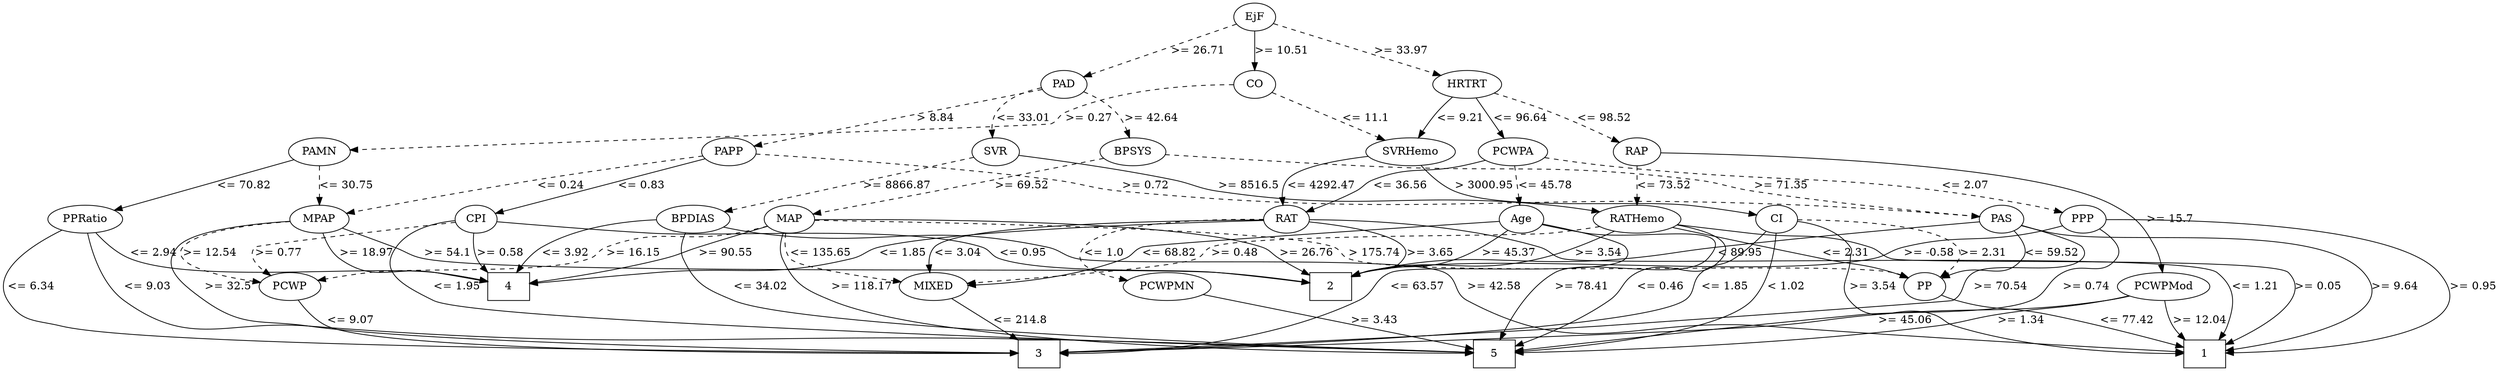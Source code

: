 strict digraph G {
	graph [bb="0,0,2403.9,471"];
	node [label="\N"];
	1	[height=0.5,
		pos="1141.9,18",
		shape=box,
		width=0.75];
	2	[height=0.5,
		pos="1533.9,105",
		shape=box,
		width=0.75];
	3	[height=0.5,
		pos="591.87,18",
		shape=box,
		width=0.75];
	4	[height=0.5,
		pos="396.87,105",
		shape=box,
		width=0.75];
	5	[height=0.5,
		pos="2085.9,18",
		shape=box,
		width=0.75];
	RAP	[height=0.5,
		pos="1847.9,279",
		width=0.77778];
	PCWPMod	[height=0.5,
		pos="2148.9,105",
		width=1.4444];
	RAP -> PCWPMod	[label=">= 15.7",
		lp="2317.4,192",
		op=">=",
		param=15.7,
		pos="e,2185.8,117.68 1876.1,278.71 1942.8,279.22 2113.9,273.72 2236.9,210 2271.8,191.92 2289.5,191.26 2306.9,156 2309.8,150.02 2311.2,\
146.11 2306.9,141 2292.2,123.52 2228.1,128.27 2205.9,123 2202.5,122.2 2199,121.32 2195.6,120.39",
		style=solid];
	RATHemo	[height=0.5,
		pos="1847.9,192",
		width=1.375];
	RAP -> RATHemo	[label="<= 73.52",
		lp="1873.9,235.5",
		op="<=",
		param=73.52,
		pos="e,1847.9,210.18 1847.9,260.8 1847.9,249.16 1847.9,233.55 1847.9,220.24",
		style=dashed];
	PCWPMod -> 1	[label=">= 12.04",
		lp="2003.9,61.5",
		op=">=",
		param=12.04,
		pos="e,1168.9,19.172 2109.2,93.22 2100.6,91.027 2091.4,88.833 2082.9,87 2036.6,77.087 2021.1,88.265 1977.9,69 1968,64.622 1969,57.745 \
1958.9,54 1885.3,26.671 1328.9,20.439 1179,19.25",
		style=solid];
	PCWPMod -> 3	[label=">= 45.06",
		lp="1928.9,61.5",
		op=">=",
		param=45.06,
		pos="e,618.9,19.982 2110,92.939 2101.1,90.711 2091.7,88.573 2082.9,87 2003.7,72.932 1981.2,86.953 1902.9,69 1884,64.667 1880.9,57.612 \
1861.9,54 1779.3,38.357 1189.9,38.389 1105.9,36 927.2,30.919 713.66,23.389 629.03,20.347",
		style=solid];
	PCWPMod -> 5	[label=">= 1.34",
		lp="2157.4,61.5",
		op=">=",
		param=1.34,
		pos="e,2109.7,36.259 2143.5,86.776 2139.8,76.633 2134.2,63.894 2126.9,54 2124,50.165 2120.7,46.467 2117.1,43.005",
		style=solid];
	RATHemo -> 1	[label=">= 0.05",
		lp="1901.4,105",
		op=">=",
		param=0.05,
		pos="e,1168.9,19.444 1897.2,189.59 1951.1,186.89 2032.5,179.01 2051.9,156 2056.2,150.9 2056.3,145.95 2051.9,141 2026,112.29 1914.3,138.48 \
1878.9,123 1856.7,113.29 1860.1,96.643 1837.9,87 1717.7,34.927 1305.9,22.329 1179.2,19.653",
		style=solid];
	RATHemo -> 2	[label=">= 3.54",
		lp="1800.4,148.5",
		op=">=",
		param=3.54,
		pos="e,1560.9,110.1 1822.4,176.38 1801.6,165.08 1771.2,149.92 1742.9,141 1726.8,135.94 1626.7,120.2 1571.1,111.65",
		style=solid];
	RATHemo -> 5	[label="<= 0.46",
		lp="2238.4,105",
		op="<=",
		param=0.46,
		pos="e,2113.2,24.41 1895,186.13 1977.8,177.5 2141.8,160.05 2153.9,156 2157.3,154.85 2208.1,126.14 2209.9,123 2226.1,94.546 2210.5,73.128 \
2183.9,54 2165.8,40.979 2142.3,32.377 2122.9,26.959",
		style=solid];
	PP	[height=0.5,
		pos="1111.9,105",
		width=0.75];
	RATHemo -> PP	[label="<= 2.31",
		lp="1716.4,148.5",
		op="<=",
		param=2.31,
		pos="e,1133.1,116.5 1802,185.18 1770.6,180.1 1728.6,171.11 1693.9,156 1683,151.27 1683.1,144.68 1671.9,141 1562.2,105.08 1265.6,147.49 \
1152.9,123 1149.5,122.26 1146,121.24 1142.5,120.08",
		style=solid];
	MIXED	[height=0.5,
		pos="1787.9,105",
		width=1.125];
	RATHemo -> MIXED	[label=">= 0.48",
		lp="1939.4,148.5",
		op=">=",
		param=0.48,
		pos="e,1819.8,116.17 1883.9,179.29 1905.3,170.35 1926.2,156.88 1913.9,141 1893.9,115.31 1874.2,131.81 1842.9,123 1838.5,121.78 1834,120.46 \
1829.5,119.12",
		style=dashed];
	PAS	[height=0.5,
		pos="699.87,192",
		width=0.75];
	PAS -> 1	[label=">= 9.64",
		lp="753.37,105",
		op=">=",
		param=9.64,
		pos="e,1114.8,19.916 699.66,173.99 700.36,150.57 705.4,108.81 730.87,87 786.88,39.03 1014.5,24.335 1104.7,20.342",
		style=solid];
	PAS -> 2	[label="< 89.95",
		lp="1301.4,148.5",
		op="<",
		param=89.95,
		pos="e,1506.6,117.66 719.9,179.79 724.96,177.45 730.5,175.3 735.87,174 849.32,146.51 1151.3,196.17 1260.9,156 1271,152.3 1269.9,144.96 \
1279.9,141 1366.6,106.67 1398,143.67 1488.9,123 1491.5,122.4 1494.2,121.67 1496.9,120.86",
		style=solid];
	PAS -> 3	[label=">= 70.54",
		lp="587.87,105",
		op=">=",
		param=70.54,
		pos="e,579.04,36.003 678.62,180.89 640.34,162.61 563.56,125.72 561.87,123 546.78,98.738 560.2,66.608 573.58,44.516",
		style=solid];
	PAS -> PP	[label="<= 59.52",
		lp="991.87,148.5",
		op="<=",
		param=59.52,
		pos="e,1086.8,112 720.33,179.81 725.29,177.53 730.67,175.41 735.87,174 825.02,149.91 855.58,186.13 942.87,156 954.41,152.02 954.66,145.83 \
965.87,141 966.03,140.93 1033.8,124.69 1077,114.36",
		style=solid];
	PP -> 1	[label="<= 77.42",
		lp="1134.9,61.5",
		op="<=",
		param=77.42,
		pos="e,1120.7,36.338 1107.4,87.222 1105.5,77.236 1104.7,64.507 1108.9,54 1110.2,50.536 1112.1,47.217 1114.3,44.096",
		style=solid];
	PAD	[height=0.5,
		pos="780.87,366",
		width=0.79437];
	BPSYS	[height=0.5,
		pos="1016.9,279",
		width=1.0471];
	PAD -> BPSYS	[label=">= 42.64",
		lp="924.87,322.5",
		op=">=",
		param=42.64,
		pos="e,984.75,288.47 803.19,354.65 826.7,343.96 864.94,327.18 898.87,315 923.84,306.04 952.33,297.54 975.07,291.16",
		style=dashed];
	PAPP	[height=0.5,
		pos="699.87,279",
		width=0.88889];
	PAD -> PAPP	[label="> 8.84",
		lp="786.37,322.5",
		op=">",
		param=8.84,
		pos="e,724.7,290.38 776.23,347.77 772.76,337.37 767.17,324.37 758.87,315 751.88,307.11 742.67,300.49 733.62,295.21",
		style=dashed];
	SVR	[height=0.5,
		pos="621.87,279",
		width=0.77778];
	PAD -> SVR	[label="<= 33.01",
		lp="728.87,322.5",
		op="<=",
		param=33.01,
		pos="e,643.02,290.89 756.9,356.04 741.07,349.69 720.13,340.47 702.87,330 693.67,324.42 692.8,321 683.87,315 673.81,308.25 662.37,301.54 \
652.07,295.83",
		style=dashed];
	BPSYS -> PAS	[label=">= 71.35",
		lp="1032.9,235.5",
		op=">=",
		param=71.35,
		pos="e,719.93,204.08 1014,260.72 1011.1,249.47 1005.6,235.53 994.87,228 947.67,194.81 791.69,224.57 735.87,210 733.7,209.43 731.49,208.74 \
729.31,207.95",
		style=dashed];
	MAP	[height=0.5,
		pos="1423.9,192",
		width=0.84854];
	BPSYS -> MAP	[label=">= 69.52",
		lp="1439.9,235.5",
		op=">=",
		param=69.52,
		pos="e,1420.9,210.21 1054.3,276.74 1145.5,273.37 1374,263.01 1401.9,243 1409.6,237.45 1414.6,228.58 1417.9,219.83",
		style=dashed];
	PAPP -> PAS	[label=">= 0.72",
		lp="722.37,235.5",
		op=">=",
		param=0.72,
		pos="e,699.87,210.18 699.87,260.8 699.87,249.16 699.87,233.55 699.87,220.24",
		style=dashed];
	MPAP	[height=0.5,
		pos="399.87,192",
		width=0.97491];
	PAPP -> MPAP	[label="<= 0.24",
		lp="614.37,235.5",
		op="<=",
		param=0.24,
		pos="e,431.05,200.34 675.35,267.22 669.97,265.03 664.27,262.84 658.87,261 629.68,251.07 621.55,251.35 591.87,243 569.13,236.6 563.67,\
234.18 540.87,228 507.37,218.92 469.15,209.49 440.96,202.71",
		style=dashed];
	CPI	[height=0.5,
		pos="627.87,192",
		width=0.75];
	PAPP -> CPI	[label="<= 0.83",
		lp="673.37,235.5",
		op="<=",
		param=0.83,
		pos="e,633.17,209.99 677.88,265.8 668.64,259.85 658.33,252.02 650.87,243 645.16,236.09 640.54,227.53 636.99,219.45",
		style=solid];
	SVR -> RATHemo	[label=">= 8516.5",
		lp="793.87,235.5",
		op=">=",
		param=8516.5,
		pos="e,1799.1,195.45 643.45,267.09 648.43,264.86 653.77,262.68 658.87,261 696.38,248.68 710.08,259.68 745.87,243 755.62,238.45 754.75,\
231.66 764.87,228 801.4,214.79 1425,211.36 1463.9,210 1579,205.97 1713.5,199.64 1788.8,195.95",
		style=solid];
	BPDIAS	[height=0.5,
		pos="237.87,192",
		width=1.1735];
	SVR -> BPDIAS	[label=">= 8866.87",
		lp="504.37,235.5",
		op=">=",
		param=8866.87,
		pos="e,276.95,198.84 594.4,275.24 563.37,271.31 511.99,262.32 471.87,243 462.18,238.33 462.72,232.34 452.87,228 445.32,224.68 348.27,\
209.64 287.17,200.39",
		style=dashed];
	PAMN	[height=0.5,
		pos="399.87,279",
		width=1.0139];
	PAMN -> MPAP	[label="<= 30.75",
		lp="425.87,235.5",
		op="<=",
		param=30.75,
		pos="e,399.87,210.18 399.87,260.8 399.87,249.16 399.87,233.55 399.87,220.24",
		style=dashed];
	PPRatio	[height=0.5,
		pos="99.87,192",
		width=1.1013];
	PAMN -> PPRatio	[label="<= 70.82",
		lp="293.87,235.5",
		op="<=",
		param=70.82,
		pos="e,132.49,202.24 368.89,269.22 314.86,253.92 203.33,222.31 142.21,205",
		style=solid];
	MPAP -> 2	[label=">= 54.1",
		lp="848.37,148.5",
		op=">=",
		param=54.1,
		pos="e,1506.7,117.92 434.2,187.91 472.61,184.47 536.69,178.75 591.87,174 639.64,169.89 762.27,173.6 806.87,156 816.88,152.05 815.75,144.67 \
825.87,141 895.15,115.89 1416.6,137.22 1488.9,123 1491.5,122.47 1494.3,121.81 1497,121.04",
		style=solid];
	MPAP -> 3	[label=">= 32.5",
		lp="86.37,105",
		op=">=",
		param=32.5,
		pos="e,564.81,19.298 366.85,185.88 344.78,182.48 315.09,177.93 288.87,174 182.84,158.12 11.816,180.73 63.87,87 77.342,62.741 90.489,62.603 \
116.87,54 198.04,27.53 457.35,20.99 554.58,19.451",
		style=solid];
	MPAP -> 4	[label=">= 18.97",
		lp="351.87,148.5",
		op=">=",
		param=18.97,
		pos="e,369.49,117.82 367.89,184.31 352.39,179.28 335.15,170.65 325.87,156 322.3,150.37 322.35,146.66 325.87,141 328.05,137.49 343.88,\
129.54 360.04,122.1",
		style=solid];
	PCWP	[height=0.5,
		pos="476.87,105",
		width=0.97491];
	MPAP -> PCWP	[label=">= 12.54",
		lp="426.87,148.5",
		op=">=",
		param=12.54,
		pos="e,450.1,116.69 395.93,173.92 394.52,163.58 394.59,150.59 400.87,141 403.41,137.12 422.34,128.4 440.66,120.63",
		style=dashed];
	PPRatio -> 3	[label="<= 6.34",
		lp="28.37,105",
		op="<=",
		param=6.34,
		pos="e,564.83,19.489 73.169,178.44 37.854,160.02 -17.358,123.86 5.8698,87 23.994,58.241 41.991,62.636 74.87,54 165.63,30.162 451.8,21.933 \
554.62,19.703",
		style=solid];
	PPRatio -> 4	[label="<= 2.94",
		lp="232.37,148.5",
		op="<=",
		param=2.94,
		pos="e,369.43,118.56 123.96,177.46 145.72,165.86 178.98,149.7 209.87,141 272.8,123.27 292.65,139.67 355.87,123 357.13,122.67 358.4,122.31 \
359.67,121.92",
		style=solid];
	PPRatio -> 5	[label="<= 9.03",
		lp="241.37,105",
		op="<=",
		param=9.03,
		pos="e,2058.8,19.507 117.4,175.64 129.69,165.25 146.74,151.54 162.87,141 177.18,131.65 184.41,134.71 196.87,123 210.53,110.16 203.13,\
97.197 218.87,87 315.51,24.374 361.03,62.597 475.87,54 556.78,47.943 1815.3,24.083 2048.8,19.695",
		style=solid];
	PCWP -> 3	[label="<= 9.07",
		lp="511.37,61.5",
		op="<=",
		param=9.07,
		pos="e,564.72,21.07 476.96,86.779 477.9,76.124 480.81,62.839 488.87,54 505.68,35.568 532.56,26.839 554.65,22.707",
		style=solid];
	PCWPA	[height=0.5,
		pos="1621.9,279",
		width=1.1555];
	PPP	[height=0.5,
		pos="2055.9,192",
		width=0.75];
	PCWPA -> PPP	[label="<= 2.07",
		lp="1976.4,235.5",
		op="<=",
		param=2.07,
		pos="e,2033.3,201.94 1662.9,275.42 1718.2,271.37 1819.4,261.95 1903.9,243 1946.1,233.52 1993.3,217.05 2023.7,205.61",
		style=dashed];
	RAT	[height=0.5,
		pos="1347.9,192",
		width=0.76389];
	PCWPA -> RAT	[label="<= 36.56",
		lp="1375.9,235.5",
		op="<=",
		param=36.56,
		pos="e,1343.5,209.92 1580.1,278.9 1511.6,279.38 1380,275.88 1349.9,243 1344.3,236.87 1342.6,228.35 1342.6,220.07",
		style=solid];
	Age	[height=0.5,
		pos="2200.9,192",
		width=0.75];
	PCWPA -> Age	[label="<= 45.78",
		lp="2099.9,235.5",
		op="<=",
		param=45.78,
		pos="e,2176.7,200.39 1662.3,274.37 1758.7,265.7 1994.5,244.42 2002.9,243 2061.3,233.01 2127.8,214.76 2166.9,203.29",
		style=dashed];
	PPP -> 1	[label=">= 0.95",
		lp="1982.4,105",
		op=">=",
		param=0.95,
		pos="e,1169.1,19.267 2082,186.67 2129.6,178.65 2226.1,161.77 2230.9,156 2235.1,150.84 2235.4,145.87 2230.9,141 2210.3,118.97 1987.4,135.47 \
1959.9,123 1939.3,113.65 1943.9,97.609 1923.9,87 1855.5,50.708 1829.7,63.568 1752.9,54 1536.7,27.067 1274.8,20.825 1179.1,19.407",
		style=solid];
	PPP -> 2	[label=">= -0.58",
		lp="2023.4,148.5",
		op=">=",
		param=-0.58,
		pos="e,1561.2,110.75 2038.3,178.08 2020.9,166.06 1993,148.86 1965.9,141 1898.1,121.37 1719.1,130.17 1648.9,123 1622.9,120.35 1593.7,116.03 \
1571.3,112.41",
		style=solid];
	PPP -> 5	[label=">= 0.74",
		lp="2319.4,105",
		op=">=",
		param=0.74,
		pos="e,2113.1,20.283 2081.9,186.93 2103.9,183.48 2136.5,178.4 2164.9,174 2190.9,169.97 2263.6,174.9 2281.9,156 2314.8,121.96 2292.8,75.985 \
2250.9,54 2210.4,32.82 2158.1,24.457 2123.3,21.154",
		style=solid];
	RAT -> 1	[label="<= 1.21",
		lp="1192.4,105",
		op="<=",
		param=1.21,
		pos="e,1152.2,36.065 1320.7,188.39 1280.4,183.99 1207.6,173.76 1188.9,156 1154.8,123.62 1178.4,97.611 1160.9,54 1159.7,51.08 1158.3,48.091 \
1156.9,45.151",
		style=solid];
	RAT -> 2	[label=">= 3.65",
		lp="1500.4,148.5",
		op=">=",
		param=3.65,
		pos="e,1507.7,123.12 1368.9,180.28 1373.8,178.03 1378.9,175.8 1383.9,174 1413.2,163.28 1423.1,168.27 1451.9,156 1461.5,151.9 1481.4,139.8 \
1499.2,128.54",
		style=solid];
	RAT -> 4	[label="<= 1.85",
		lp="784.37,148.5",
		op="<=",
		param=1.85,
		pos="e,424.02,119.99 1320.4,189.75 1236.6,185.86 976.74,173.19 761.87,156 744.92,154.64 492.55,131.72 434.11,122.05",
		style=solid];
	PCWPMN	[height=0.5,
		pos="1429.9,105",
		width=1.3902];
	RAT -> PCWPMN	[label="<= 1.0",
		lp="1428.9,148.5",
		op="<=",
		param=1.0,
		pos="e,1422,123.01 1368.4,180.03 1378.7,173.89 1390.8,165.55 1399.9,156 1406.6,148.96 1412.4,140.18 1417.2,131.94",
		style=dashed];
	RAT -> MIXED	[label="<= 3.04",
		lp="1649.4,148.5",
		op="<=",
		param=3.04,
		pos="e,1756.4,116.52 1368.3,179.81 1373.3,177.53 1378.7,175.41 1383.9,174 1473,149.91 1501.2,178.02 1590.9,156 1607.7,151.87 1610.2,145.82 \
1626.9,141 1672.8,127.73 1686.4,134.08 1732.9,123 1737.3,121.94 1741.9,120.72 1746.5,119.43",
		style=solid];
	Age -> 2	[label=">= 45.37",
		lp="2124.9,148.5",
		op=">=",
		param=45.37,
		pos="e,1561.2,110.84 2177.6,182.79 2138.9,169.21 2064.5,143.35 2051.9,141 1875.6,108.16 1827.3,140.13 1648.9,123 1622.9,120.5 1593.7,\
116.18 1571.3,112.52",
		style=solid];
	Age -> 3	[label="<= 63.57",
		lp="2061.9,105",
		op="<=",
		param=63.57,
		pos="e,619.1,20.013 2217.8,177.72 2229.4,167.05 2241,152.07 2230.9,141 2201.5,108.85 2074.6,142.94 2035.9,123 2017.1,113.33 2023.8,96.26 \
2004.9,87 1973,71.46 849.66,28.653 629.2,20.391",
		style=solid];
	Age -> 5	[label=">= 78.41",
		lp="2377.9,105",
		op=">=",
		param=78.41,
		pos="e,2113.2,21.593 2226,185.07 2275.7,172.13 2378.6,138.32 2345.9,87 2321.9,49.476 2189.3,30.114 2123.2,22.684",
		style=solid];
	Age -> MIXED	[label="<= 68.82",
		lp="2200.9,148.5",
		op="<=",
		param=68.82,
		pos="e,1818.4,116.87 2191.6,174.85 2183.9,163.2 2171.8,148.29 2156.9,141 2094,110.4 1911.7,135.41 1842.9,123 1838.1,122.14 1833.1,120.99 \
1828.2,119.69",
		style=solid];
	PCWPMN -> 5	[label=">= 3.43",
		lp="2078.4,61.5",
		op=">=",
		param=3.43,
		pos="e,2073.5,36.292 1467.7,93.035 1477.5,90.627 1488,88.385 1497.9,87 1556.9,78.728 1979,92.188 2033.9,69 2046.6,63.616 2058,53.569 \
2066.9,43.885",
		style=solid];
	CO	[height=0.5,
		pos="637.87,366",
		width=0.75];
	CO -> PAMN	[label=">= 0.27",
		lp="555.37,322.5",
		op=">=",
		param=0.27,
		pos="e,428.73,290.31 614.62,356.7 573.6,342.05 488.05,311.49 438.2,293.69",
		style=dashed];
	SVRHemo	[height=0.5,
		pos="879.87,279",
		width=1.3902];
	CO -> SVRHemo	[label="<= 11.1",
		lp="657.37,322.5",
		op="<=",
		param=11.1,
		pos="e,833.4,285.86 631.4,348.23 628.45,337.49 627.12,323.93 634.87,315 637.96,311.44 751.79,296.33 823.19,287.17",
		style=dashed];
	SVRHemo -> RAT	[label="<= 4292.47",
		lp="958.37,235.5",
		op="<=",
		param=4292.47,
		pos="e,1320.4,192.71 890.51,260.97 898.67,249.53 911.04,235.26 925.87,228 993.05,195.14 1220,192.4 1310.3,192.67",
		style=solid];
	CI	[height=0.5,
		pos="771.87,192",
		width=0.75];
	SVRHemo -> CI	[label="> 3000.95",
		lp="871.37,235.5",
		op=">",
		param=3000.95,
		pos="e,791.83,204.44 864.34,261.85 854.14,251.62 840.25,238.41 826.87,228 818.65,221.6 809.23,215.28 800.54,209.81",
		style=solid];
	CI -> 1	[label=">= 3.54",
		lp="955.37,105",
		op=">=",
		param=3.54,
		pos="e,1114.6,27.1 750.87,180.39 737,172.9 720.71,162.99 716.87,156 713.66,150.16 712.49,146.03 716.87,141 736.03,119.01 818.74,130.7 \
846.87,123 886.84,112.07 894.02,101.42 932.87,87 992.35,64.915 1062.7,42.83 1104.8,30.063",
		style=solid];
	CI -> 3	[label="<= 1.85",
		lp="672.37,105",
		op="<=",
		param=1.85,
		pos="e,599.21,36.376 750.67,180.66 745.84,178.4 740.7,176.06 735.87,174 715.3,165.22 708.12,167.39 688.87,156 669.33,144.44 664.3,140.53 \
649.87,123 630.19,99.084 613.68,67.539 603.37,45.486",
		style=solid];
	CI -> 5	[label="< 1.02",
		lp="1057.4,105",
		op="<",
		param=1.02,
		pos="e,2058.8,20.007 754.92,177.68 743.3,166.98 731.69,151.99 741.87,141 759.74,121.71 952.78,130.89 977.87,123 1007.9,113.56 1008.8,\
96.273 1038.9,87 1137,56.765 1874,27.058 2048.8,20.387",
		style=solid];
	CI -> PP	[label=">= 2.31",
		lp="1126.4,148.5",
		op=">=",
		param=2.31,
		pos="e,1109.9,123.08 799.1,191.56 868.04,192.45 1047.3,191.23 1092.9,156 1100.2,150.37 1104.6,141.59 1107.4,132.96",
		style=dashed];
	MIXED -> 3	[label="<= 214.8",
		lp="1075.9,61.5",
		op="<=",
		param=214.8,
		pos="e,618.9,22.739 1757.4,92.959 1749.5,90.553 1741,88.33 1732.9,87 1583.1,62.352 1201.4,79.247 1049.9,69 893.05,58.392 707.12,34.608 \
629.17,24.127",
		style=solid];
	MAP -> 2	[label=">= 26.76",
		lp="1560.9,148.5",
		op=">=",
		param=26.76,
		pos="e,1536.5,123.02 1454.2,189.49 1478.4,186.55 1511,178.36 1528.9,156 1533.9,149.65 1536,141.3 1536.5,133.25",
		style=solid];
	MAP -> 4	[label=">= 90.55",
		lp="1062.9,148.5",
		op=">=",
		param=90.55,
		pos="e,423.96,120.2 1401.2,179.51 1396,177.31 1390.3,175.29 1384.9,174 1309.5,156.24 1109.3,183.28 1036.9,156 1026.8,152.21 1028,144.68 \
1017.9,141 898.54,97.504 574.98,150.79 433.81,122.39",
		style=solid];
	MAP -> 5	[label=">= 118.17",
		lp="1709.9,105",
		op=">=",
		param=118.17,
		pos="e,2099.1,36.235 1454.3,189.9 1529.7,186.84 1721,177.08 1739.9,156 1744.3,151.03 1743.8,146.36 1739.9,141 1723.6,118.97 1697.2,145.03 \
1680.9,123 1671.3,110.14 1669.8,98.553 1680.9,87 1713.3,53.193 2069.5,102.81 2101.9,69 2108.1,62.524 2107.1,53.639 2103.6,45.153",
		style=solid];
	MAP -> PP	[label="> 175.74",
		lp="1370.9,148.5",
		op=">",
		param=175.74,
		pos="e,1133.2,116.2 1399.7,180.52 1378.7,171.34 1350.8,159 1345.9,156 1336.7,150.42 1336.8,145.05 1326.9,141 1254.8,111.75 1228.2,142.09 \
1152.9,123 1149.5,122.14 1146,121.05 1142.6,119.84",
		style=dashed];
	MAP -> PCWP	[label=">= 16.15",
		lp="1230.9,148.5",
		op=">=",
		param=16.15,
		pos="e,503.43,116.86 1401.2,179.71 1395.9,177.49 1390.3,175.42 1384.9,174 1307.1,153.69 1283.8,171.2 1204.9,156 1181.3,151.45 1176.6,\
144.71 1152.9,141 1015.1,119.51 662.98,148.14 525.87,123 521.68,122.23 517.38,121.17 513.13,119.95",
		style=dashed];
	MAP -> MIXED	[label="<= 135.65",
		lp="1858.9,148.5",
		op="<=",
		param=135.65,
		pos="e,1810.5,120.06 1454.5,190.67 1544.3,189.38 1801.8,183.3 1826.9,156 1835.4,146.73 1828.5,135.77 1818.3,126.48",
		style=dashed];
	BPDIAS -> 1	[label=">= 42.58",
		lp="170.87,105",
		op=">=",
		param=42.58,
		pos="e,1114.7,19.802 197.47,186.39 178.18,181.92 156.75,173.16 144.87,156 127.42,130.78 124.29,109.73 144.87,87 177.71,50.723 927.21,\
25.568 1104.5,20.112",
		style=solid];
	BPDIAS -> 4	[label="<= 3.92",
		lp="297.37,148.5",
		op="<=",
		param=3.92,
		pos="e,369.77,118.01 246.24,174.1 252.6,163.01 262.37,149.12 274.87,141 305.79,120.91 320.7,134.1 355.87,123 357.29,122.55 358.74,122.07 \
360.19,121.57",
		style=solid];
	BPDIAS -> 5	[label="<= 34.02",
		lp="334.87,105",
		op="<=",
		param=34.02,
		pos="e,2058.7,19.38 204.36,180.71 180.89,171.77 155.99,157.66 169.87,141 198.21,106.98 228.02,142.31 267.87,123 289.69,112.43 286.46,\
96.276 308.87,87 322.01,81.559 805.66,54.655 819.87,54 1305.2,31.629 1895.8,21.802 2048.5,19.531",
		style=solid];
	HRTRT	[height=0.5,
		pos="1186.9,366",
		width=1.1013];
	HRTRT -> RAP	[label="<= 98.52",
		lp="1620.9,322.5",
		op="<=",
		param=98.52,
		pos="e,1820.6,283.96 1225.1,360.78 1282,354.44 1392.3,341.94 1485.9,330 1604.5,314.87 1744.7,294.91 1810.4,285.44",
		style=dashed];
	HRTRT -> PCWPA	[label="<= 96.64",
		lp="1455.9,322.5",
		op="<=",
		param=96.64,
		pos="e,1584.9,287.23 1222.5,358.04 1300.6,342.77 1487.3,306.3 1574.9,289.17",
		style=solid];
	HRTRT -> SVRHemo	[label="<= 9.21",
		lp="1073.4,322.5",
		op="<=",
		param=9.21,
		pos="e,918.23,290.62 1154,355.9 1099.7,340.86 990.9,310.74 927.93,293.31",
		style=solid];
	CPI -> 2	[label="<= 0.95",
		lp="916.37,148.5",
		op="<=",
		param=0.95,
		pos="e,1506.7,117.91 648.33,179.81 653.29,177.53 658.66,175.4 663.87,174 754.75,149.52 787.35,190.62 874.87,156 884.87,152.04 883.76,\
144.68 893.87,141 956.02,118.37 1424,135.86 1488.9,123 1491.5,122.47 1494.3,121.8 1497,121.03",
		style=solid];
	CPI -> 4	[label=">= 0.58",
		lp="495.37,148.5",
		op=">=",
		param=0.58,
		pos="e,423.94,122.28 601.28,188.43 569.51,184.6 515.32,175.61 472.87,156 462.78,151.34 462.03,147.28 452.87,141 446.35,136.53 439.29,\
131.93 432.44,127.6",
		style=solid];
	CPI -> 5	[label="<= 1.95",
		lp="820.37,105",
		op="<=",
		param=1.95,
		pos="e,2058.8,19.52 645.63,178.13 661.73,166.98 686.44,151.1 709.87,141 737.79,128.97 751.56,141.26 775.87,123 790.86,111.74 783.53,99.085 \
797.87,87 828.22,61.416 841.99,62.032 880.87,54 939.36,41.916 1851.9,23.549 2048.7,19.716",
		style=solid];
	CPI -> PCWP	[label=">= 0.77",
		lp="566.37,148.5",
		op=">=",
		param=0.77,
		pos="e,495.36,120.61 604.33,182.97 587.07,176.66 563.36,167.11 543.87,156 535.62,151.3 518.32,138.35 503.36,126.81",
		style=dashed];
	EjF	[height=0.5,
		pos="780.87,453",
		width=0.75];
	EjF -> PAD	[label=">= 26.71",
		lp="806.87,409.5",
		op=">=",
		param=26.71,
		pos="e,780.87,384.18 780.87,434.8 780.87,423.16 780.87,407.55 780.87,394.24",
		style=dashed];
	EjF -> CO	[label=">= 10.51",
		lp="743.87,409.5",
		op=">=",
		param=10.51,
		pos="e,657.68,378.77 761.29,440.36 736.82,425.82 694.76,400.82 666.63,384.1",
		style=solid];
	EjF -> HRTRT	[label=">= 33.97",
		lp="1033.9,409.5",
		op=">=",
		param=33.97,
		pos="e,1151.7,374.37 806.27,446.68 873.41,432.63 1056.3,394.33 1141.8,376.45",
		style=dashed];
}
